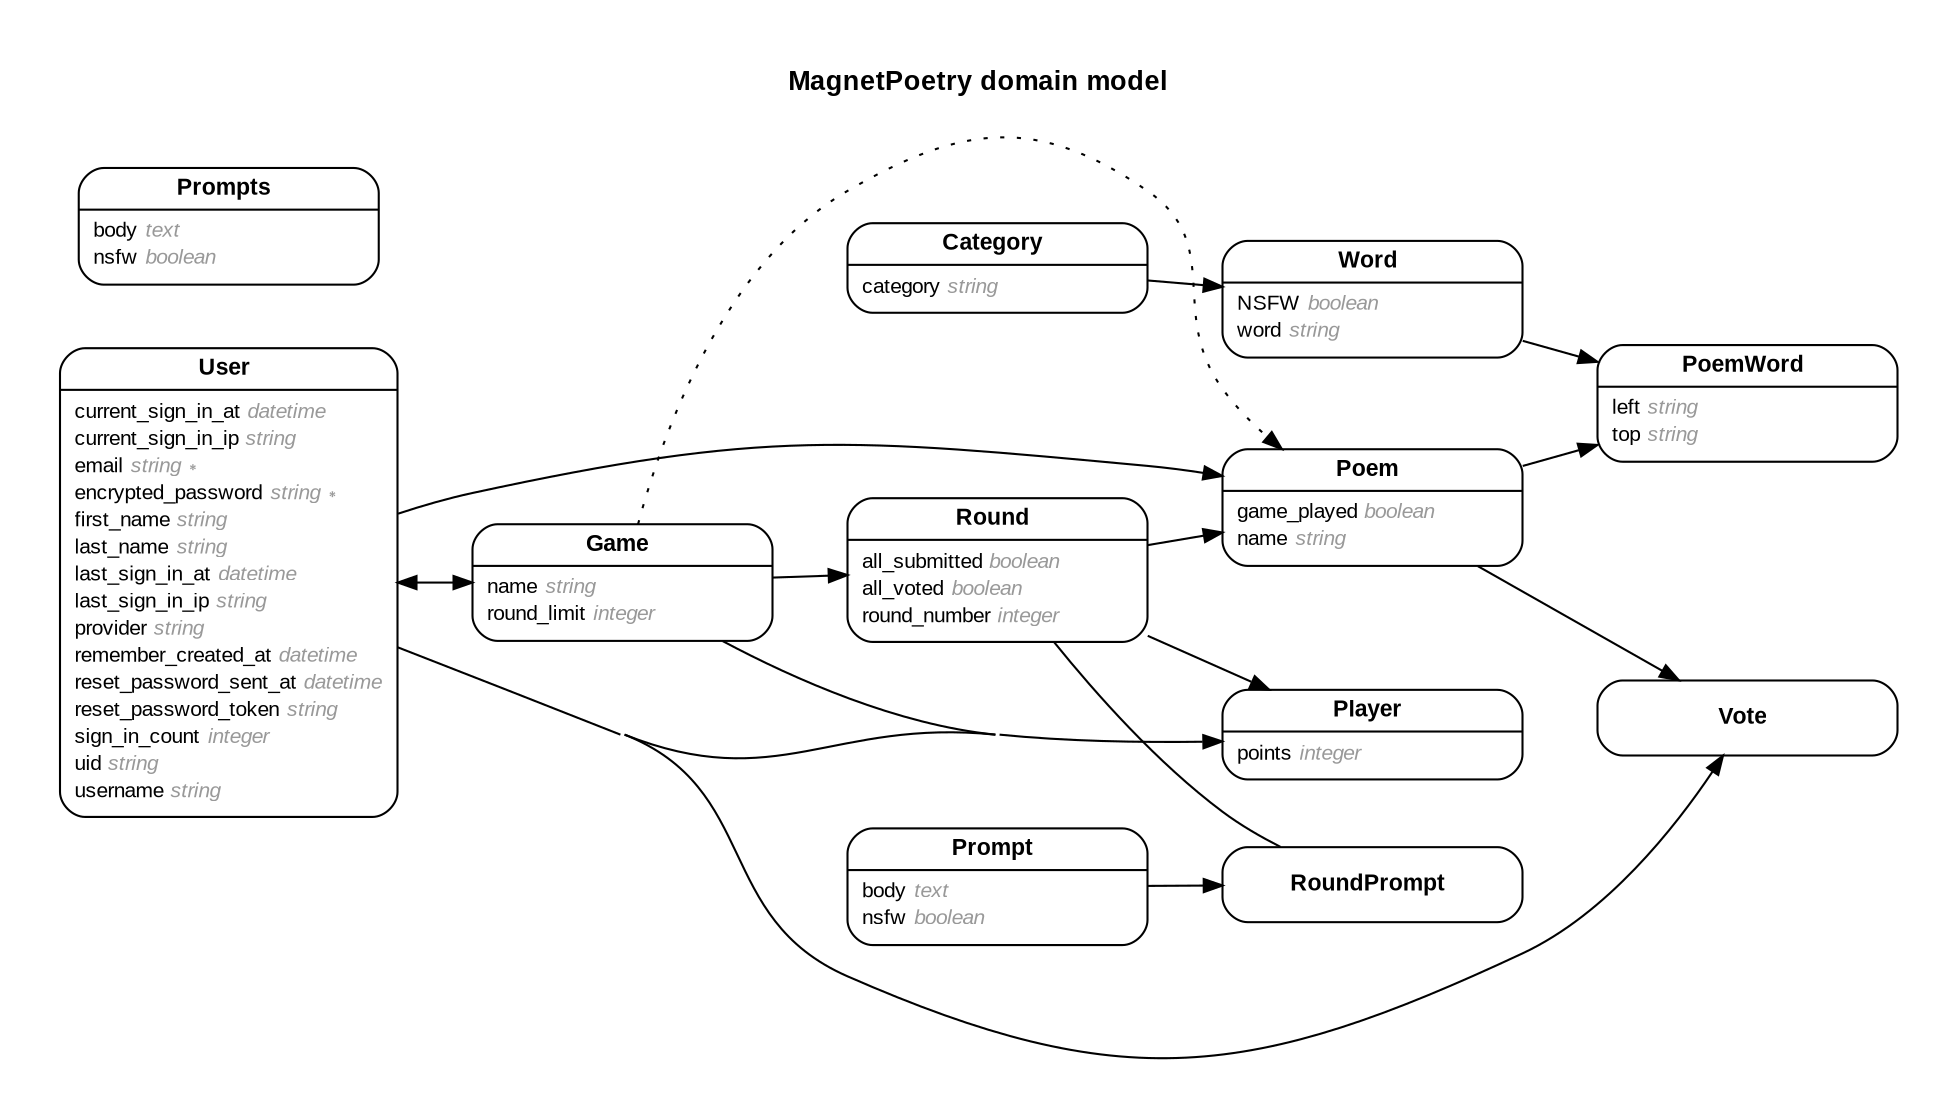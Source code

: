 digraph MagnetPoetry {
  rankdir = "LR"; ranksep = "0.5"; nodesep = "0.4"; pad = "0.4,0.4"; margin = "0,0"; concentrate = "true"; labelloc = "t"; fontsize = "13"; fontname = "Arial Bold";
  node [shape = "Mrecord", fontsize = "10", fontname = "Arial", margin = "0.07,0.05", penwidth = "1.0"];
  edge [fontname = "Arial", fontsize = "7", dir = "both", arrowsize = "0.9", penwidth = "1.0", labelangle = "32", labeldistance = "1.8"];
  label = "MagnetPoetry domain model\n\n";
  m_Category [label = <<table border="0" align="center" cellspacing="0.5" cellpadding="0" width="134">
  <tr><td align="center" valign="bottom" width="130"><font face="Arial Bold" point-size="11">Category</font></td></tr>
</table>
|
<table border="0" align="left" cellspacing="2" cellpadding="0" width="134">
  <tr><td align="left" width="130" port="category">category <font face="Arial Italic" color="grey60">string</font></td></tr>
</table>
>];
  m_Game [label = <<table border="0" align="center" cellspacing="0.5" cellpadding="0" width="134">
  <tr><td align="center" valign="bottom" width="130"><font face="Arial Bold" point-size="11">Game</font></td></tr>
</table>
|
<table border="0" align="left" cellspacing="2" cellpadding="0" width="134">
  <tr><td align="left" width="130" port="name">name <font face="Arial Italic" color="grey60">string</font></td></tr>
  <tr><td align="left" width="130" port="round_limit">round_limit <font face="Arial Italic" color="grey60">integer</font></td></tr>
</table>
>];
  m_Player [label = <<table border="0" align="center" cellspacing="0.5" cellpadding="0" width="134">
  <tr><td align="center" valign="bottom" width="130"><font face="Arial Bold" point-size="11">Player</font></td></tr>
</table>
|
<table border="0" align="left" cellspacing="2" cellpadding="0" width="134">
  <tr><td align="left" width="130" port="points">points <font face="Arial Italic" color="grey60">integer</font></td></tr>
</table>
>];
  m_Poem [label = <<table border="0" align="center" cellspacing="0.5" cellpadding="0" width="134">
  <tr><td align="center" valign="bottom" width="130"><font face="Arial Bold" point-size="11">Poem</font></td></tr>
</table>
|
<table border="0" align="left" cellspacing="2" cellpadding="0" width="134">
  <tr><td align="left" width="130" port="game_played">game_played <font face="Arial Italic" color="grey60">boolean</font></td></tr>
  <tr><td align="left" width="130" port="name">name <font face="Arial Italic" color="grey60">string</font></td></tr>
</table>
>];
  m_PoemWord [label = <<table border="0" align="center" cellspacing="0.5" cellpadding="0" width="134">
  <tr><td align="center" valign="bottom" width="130"><font face="Arial Bold" point-size="11">PoemWord</font></td></tr>
</table>
|
<table border="0" align="left" cellspacing="2" cellpadding="0" width="134">
  <tr><td align="left" width="130" port="left">left <font face="Arial Italic" color="grey60">string</font></td></tr>
  <tr><td align="left" width="130" port="top">top <font face="Arial Italic" color="grey60">string</font></td></tr>
</table>
>];
  m_Prompt [label = <<table border="0" align="center" cellspacing="0.5" cellpadding="0" width="134">
  <tr><td align="center" valign="bottom" width="130"><font face="Arial Bold" point-size="11">Prompt</font></td></tr>
</table>
|
<table border="0" align="left" cellspacing="2" cellpadding="0" width="134">
  <tr><td align="left" width="130" port="body">body <font face="Arial Italic" color="grey60">text</font></td></tr>
  <tr><td align="left" width="130" port="nsfw">nsfw <font face="Arial Italic" color="grey60">boolean</font></td></tr>
</table>
>];
  m_Prompts [label = <<table border="0" align="center" cellspacing="0.5" cellpadding="0" width="134">
  <tr><td align="center" valign="bottom" width="130"><font face="Arial Bold" point-size="11">Prompts</font></td></tr>
</table>
|
<table border="0" align="left" cellspacing="2" cellpadding="0" width="134">
  <tr><td align="left" width="130" port="body">body <font face="Arial Italic" color="grey60">text</font></td></tr>
  <tr><td align="left" width="130" port="nsfw">nsfw <font face="Arial Italic" color="grey60">boolean</font></td></tr>
</table>
>];
  m_Round [label = <<table border="0" align="center" cellspacing="0.5" cellpadding="0" width="134">
  <tr><td align="center" valign="bottom" width="130"><font face="Arial Bold" point-size="11">Round</font></td></tr>
</table>
|
<table border="0" align="left" cellspacing="2" cellpadding="0" width="134">
  <tr><td align="left" width="130" port="all_submitted">all_submitted <font face="Arial Italic" color="grey60">boolean</font></td></tr>
  <tr><td align="left" width="130" port="all_voted">all_voted <font face="Arial Italic" color="grey60">boolean</font></td></tr>
  <tr><td align="left" width="130" port="round_number">round_number <font face="Arial Italic" color="grey60">integer</font></td></tr>
</table>
>];
  m_RoundPrompt [label = <<table border="0" align="center" cellspacing="0.5" cellpadding="0" width="134">
  <tr><td align="center" valign="bottom" width="130"><font face="Arial Bold" point-size="11">RoundPrompt</font></td></tr>
</table>
>];
  m_User [label = <<table border="0" align="center" cellspacing="0.5" cellpadding="0" width="134">
  <tr><td align="center" valign="bottom" width="130"><font face="Arial Bold" point-size="11">User</font></td></tr>
</table>
|
<table border="0" align="left" cellspacing="2" cellpadding="0" width="134">
  <tr><td align="left" width="130" port="current_sign_in_at">current_sign_in_at <font face="Arial Italic" color="grey60">datetime</font></td></tr>
  <tr><td align="left" width="130" port="current_sign_in_ip">current_sign_in_ip <font face="Arial Italic" color="grey60">string</font></td></tr>
  <tr><td align="left" width="130" port="email">email <font face="Arial Italic" color="grey60">string ∗</font></td></tr>
  <tr><td align="left" width="130" port="encrypted_password">encrypted_password <font face="Arial Italic" color="grey60">string ∗</font></td></tr>
  <tr><td align="left" width="130" port="first_name">first_name <font face="Arial Italic" color="grey60">string</font></td></tr>
  <tr><td align="left" width="130" port="last_name">last_name <font face="Arial Italic" color="grey60">string</font></td></tr>
  <tr><td align="left" width="130" port="last_sign_in_at">last_sign_in_at <font face="Arial Italic" color="grey60">datetime</font></td></tr>
  <tr><td align="left" width="130" port="last_sign_in_ip">last_sign_in_ip <font face="Arial Italic" color="grey60">string</font></td></tr>
  <tr><td align="left" width="130" port="provider">provider <font face="Arial Italic" color="grey60">string</font></td></tr>
  <tr><td align="left" width="130" port="remember_created_at">remember_created_at <font face="Arial Italic" color="grey60">datetime</font></td></tr>
  <tr><td align="left" width="130" port="reset_password_sent_at">reset_password_sent_at <font face="Arial Italic" color="grey60">datetime</font></td></tr>
  <tr><td align="left" width="130" port="reset_password_token">reset_password_token <font face="Arial Italic" color="grey60">string</font></td></tr>
  <tr><td align="left" width="130" port="sign_in_count">sign_in_count <font face="Arial Italic" color="grey60">integer</font></td></tr>
  <tr><td align="left" width="130" port="uid">uid <font face="Arial Italic" color="grey60">string</font></td></tr>
  <tr><td align="left" width="130" port="username">username <font face="Arial Italic" color="grey60">string</font></td></tr>
</table>
>];
  m_Vote [label = <<table border="0" align="center" cellspacing="0.5" cellpadding="0" width="134">
  <tr><td align="center" valign="bottom" width="130"><font face="Arial Bold" point-size="11">Vote</font></td></tr>
</table>
>];
  m_Word [label = <<table border="0" align="center" cellspacing="0.5" cellpadding="0" width="134">
  <tr><td align="center" valign="bottom" width="130"><font face="Arial Bold" point-size="11">Word</font></td></tr>
</table>
|
<table border="0" align="left" cellspacing="2" cellpadding="0" width="134">
  <tr><td align="left" width="130" port="NSFW">NSFW <font face="Arial Italic" color="grey60">boolean</font></td></tr>
  <tr><td align="left" width="130" port="word">word <font face="Arial Italic" color="grey60">string</font></td></tr>
</table>
>];
  m_User -> m_Player [arrowhead = "normal", arrowtail = "none", weight = "2"]
  m_User -> m_Game [arrowhead = "normal", arrowtail = "none", weight = "2"]
  m_User -> m_Poem [arrowhead = "normal", arrowtail = "none", weight = "2"]
  m_User -> m_Vote [arrowhead = "normal", arrowtail = "none", weight = "2"]
  m_Game -> m_Round [arrowhead = "normal", arrowtail = "none", weight = "2"]
  m_Game -> m_Player [arrowhead = "normal", arrowtail = "none", weight = "2"]
  m_Game -> m_Poem [style = "dotted", arrowhead = "normal", arrowtail = "none", weight = "1", constraint = "false"]
  m_Game -> m_User [style = "dotted", arrowhead = "normal", arrowtail = "none", weight = "1", constraint = "false"]
  m_Poem -> m_PoemWord [arrowhead = "normal", arrowtail = "none", weight = "2"]
  m_Word -> m_PoemWord [arrowhead = "normal", arrowtail = "none", weight = "2"]
  m_Poem -> m_Word [style = "dotted", arrowhead = "normal", arrowtail = "none", weight = "1", constraint = "false"]
  m_Poem -> m_Vote [arrowhead = "normal", arrowtail = "none", weight = "2"]
  m_Round -> m_Poem [arrowhead = "normal", arrowtail = "none", weight = "2"]
  m_Game -> m_Poem [arrowhead = "normal", arrowtail = "none", weight = "1"]
  m_Category -> m_Word [arrowhead = "normal", arrowtail = "none", weight = "2"]
  m_Prompt -> m_RoundPrompt [arrowhead = "normal", arrowtail = "none", weight = "2"]
  m_Round -> m_Player [arrowhead = "normal", arrowtail = "none", weight = "1"]
  m_Round -> m_RoundPrompt [arrowhead = "none", arrowtail = "none", weight = "2"]
  m_Round -> m_Prompt [style = "dotted", arrowhead = "none", arrowtail = "none", weight = "1", constraint = "false"]
}
